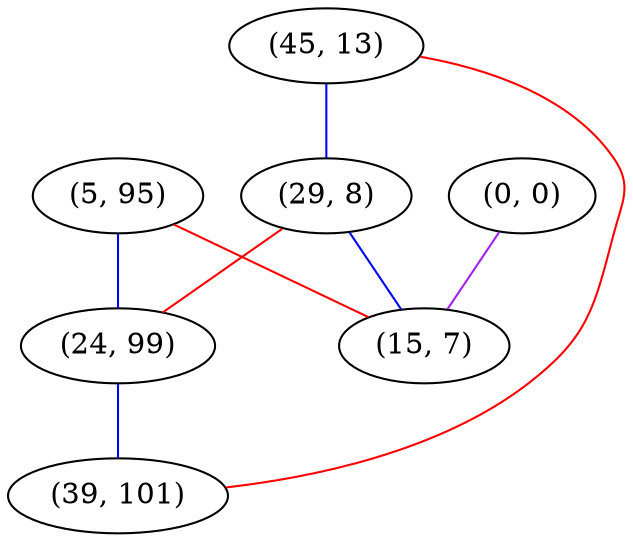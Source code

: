 graph "" {
"(5, 95)";
"(45, 13)";
"(29, 8)";
"(0, 0)";
"(24, 99)";
"(39, 101)";
"(15, 7)";
"(5, 95)" -- "(24, 99)"  [color=blue, key=0, weight=3];
"(5, 95)" -- "(15, 7)"  [color=red, key=0, weight=1];
"(45, 13)" -- "(39, 101)"  [color=red, key=0, weight=1];
"(45, 13)" -- "(29, 8)"  [color=blue, key=0, weight=3];
"(29, 8)" -- "(24, 99)"  [color=red, key=0, weight=1];
"(29, 8)" -- "(15, 7)"  [color=blue, key=0, weight=3];
"(0, 0)" -- "(15, 7)"  [color=purple, key=0, weight=4];
"(24, 99)" -- "(39, 101)"  [color=blue, key=0, weight=3];
}
